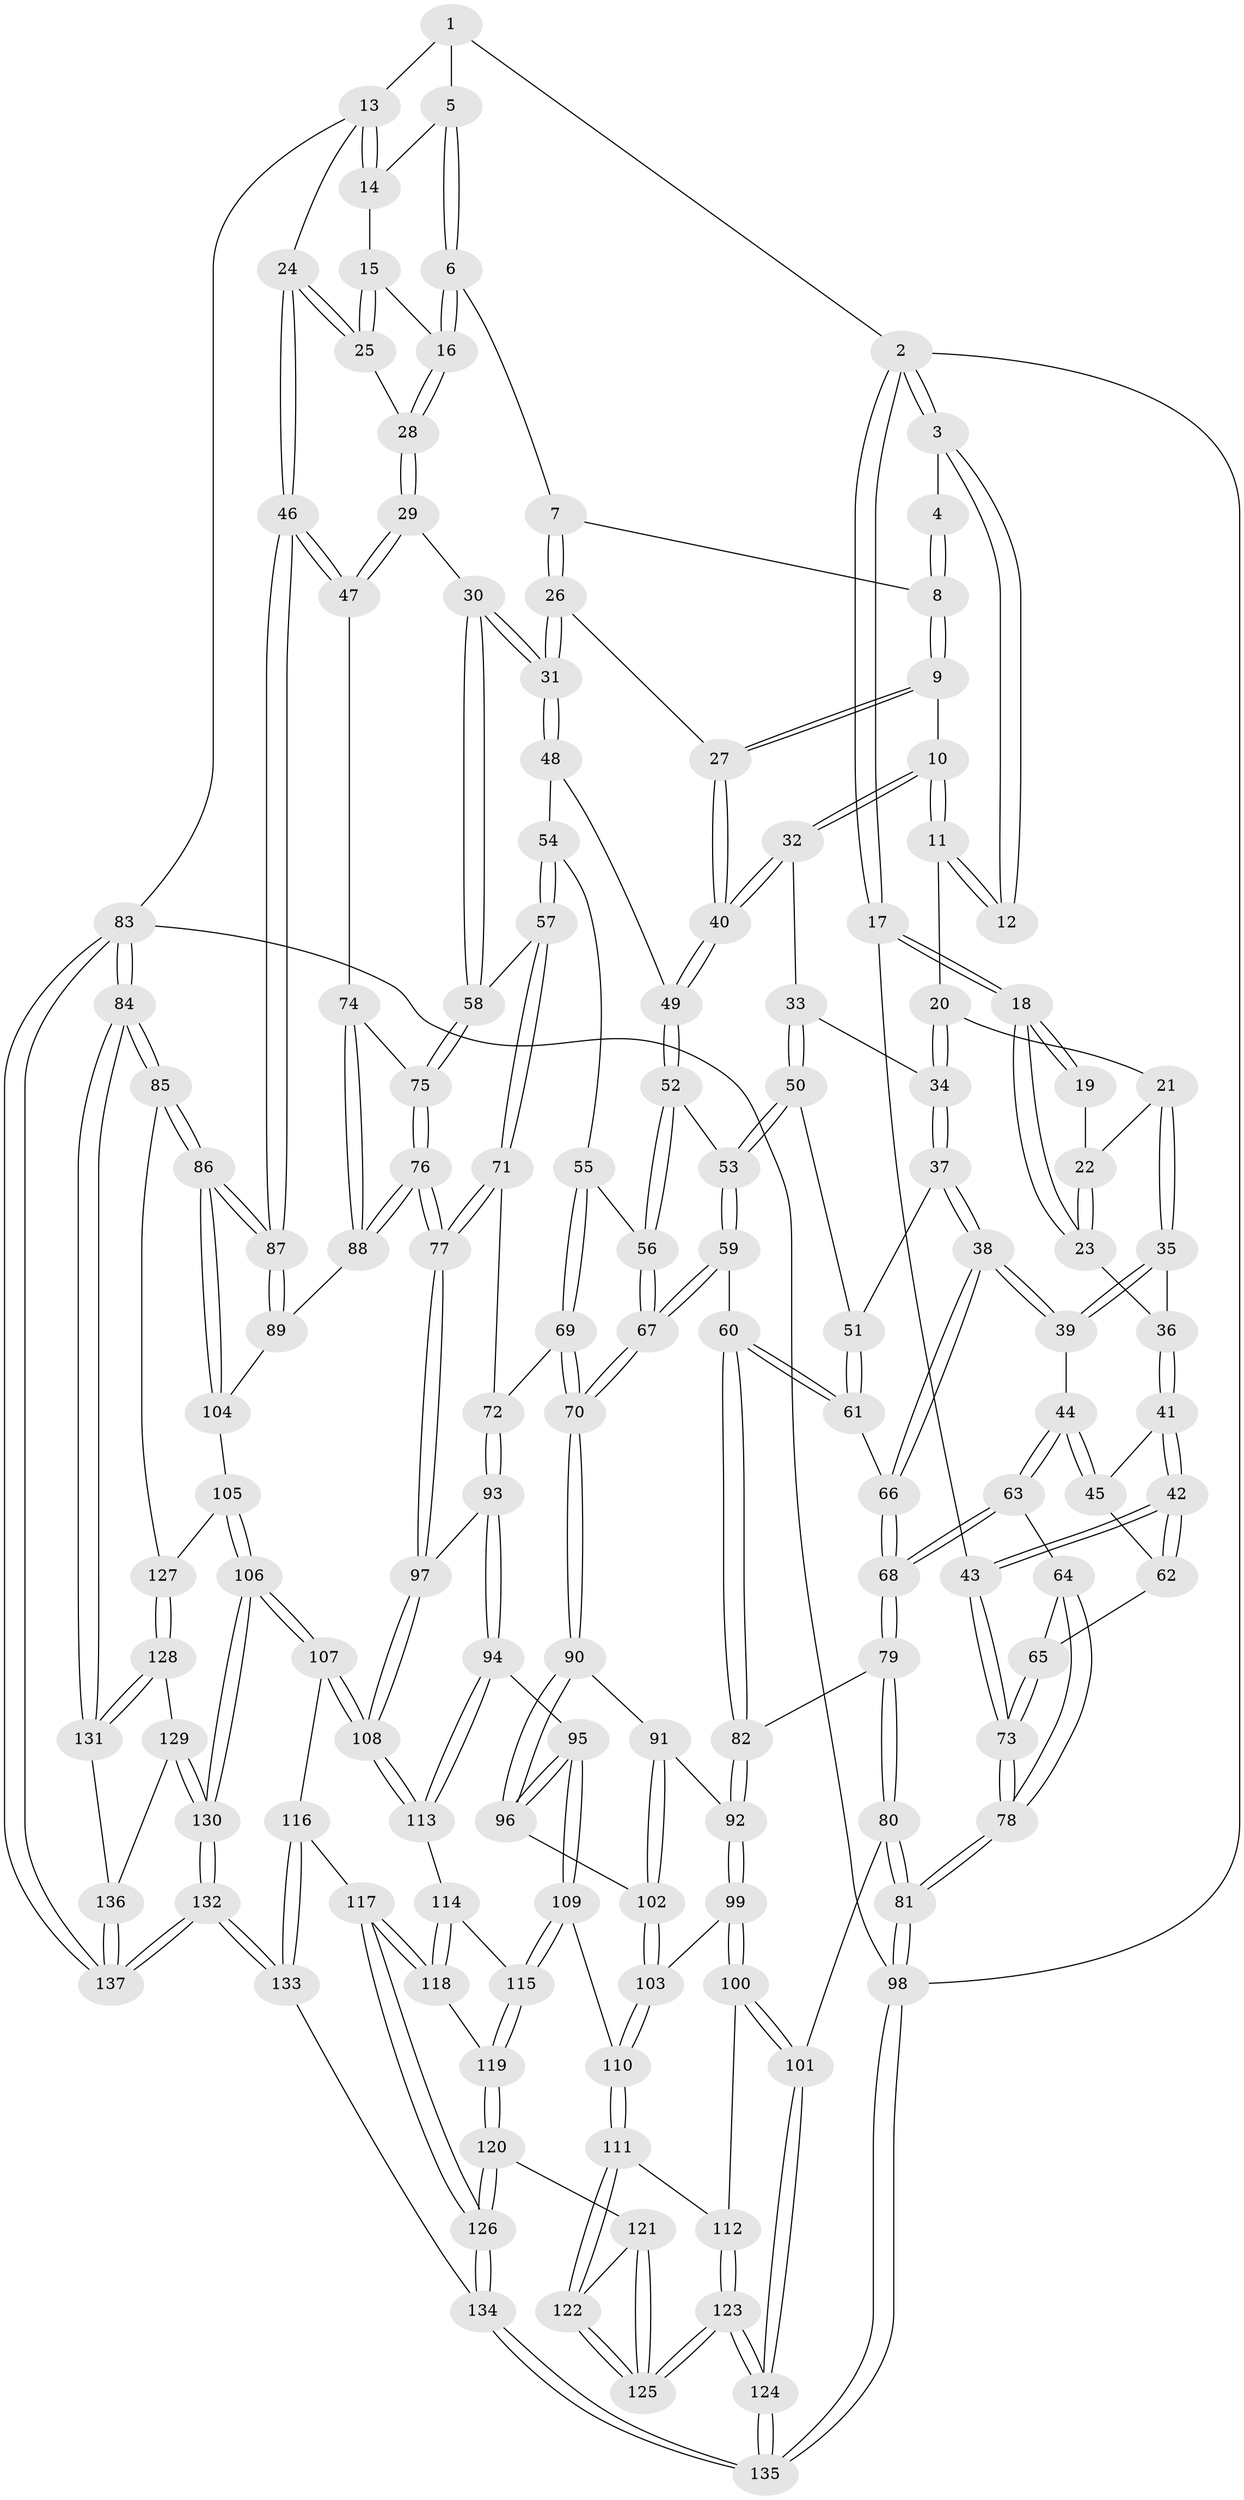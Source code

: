 // Generated by graph-tools (version 1.1) at 2025/11/02/27/25 16:11:53]
// undirected, 137 vertices, 339 edges
graph export_dot {
graph [start="1"]
  node [color=gray90,style=filled];
  1 [pos="+0.8530803649788778+0"];
  2 [pos="+0+0"];
  3 [pos="+0.24414702843248035+0"];
  4 [pos="+0.5871025538059783+0"];
  5 [pos="+0.8317535166572593+0.07394108674757276"];
  6 [pos="+0.7966365587894148+0.12077983829563543"];
  7 [pos="+0.7800104082836883+0.12776870899501483"];
  8 [pos="+0.588696347681973+0"];
  9 [pos="+0.5211344498900651+0.15333229860382303"];
  10 [pos="+0.4593577789394393+0.1616720832995454"];
  11 [pos="+0.2929618299889253+0.07454629802845077"];
  12 [pos="+0.25409185653024036+0"];
  13 [pos="+1+0.03387111124660105"];
  14 [pos="+0.9654202514201907+0.10226385588293023"];
  15 [pos="+0.932232230611054+0.19548763403094965"];
  16 [pos="+0.8563384756900606+0.18971948875985525"];
  17 [pos="+0+0.08753423945317026"];
  18 [pos="+0+0.10060520361599537"];
  19 [pos="+0.0964625708923071+0.10819837799526909"];
  20 [pos="+0.2573471290052534+0.17001353200446379"];
  21 [pos="+0.1385129674218621+0.2303220317660882"];
  22 [pos="+0.10314674817526026+0.17935274367458942"];
  23 [pos="+0+0.23107701712321133"];
  24 [pos="+1+0.32583997548347354"];
  25 [pos="+1+0.27606081464123555"];
  26 [pos="+0.6778665974808585+0.23813067621133494"];
  27 [pos="+0.5878745364571474+0.20844462580325723"];
  28 [pos="+0.8776849005179638+0.29489716941559635"];
  29 [pos="+0.7859162119099036+0.39150981272569674"];
  30 [pos="+0.7369206092325472+0.38688354018277427"];
  31 [pos="+0.7367441915371076+0.38659226792036583"];
  32 [pos="+0.4206020255309078+0.25766006452398077"];
  33 [pos="+0.3973294251697263+0.29979773024584333"];
  34 [pos="+0.26806956824459144+0.25027846661711006"];
  35 [pos="+0.1339585732975557+0.24463743239190897"];
  36 [pos="+0.04926556872863431+0.27144050172828604"];
  37 [pos="+0.21931676944096748+0.366780695129549"];
  38 [pos="+0.21113610041650693+0.37092187822297074"];
  39 [pos="+0.18715555476160525+0.3680971356646373"];
  40 [pos="+0.5269096219555532+0.33944532103668973"];
  41 [pos="+0.054861789018215264+0.32547398360882257"];
  42 [pos="+0+0.38035685784063505"];
  43 [pos="+0+0.388309171002497"];
  44 [pos="+0.1444604904885451+0.3845893817541385"];
  45 [pos="+0.10032586344804913+0.38644913524971897"];
  46 [pos="+1+0.5569141587880722"];
  47 [pos="+0.9358331642494028+0.4998666694324786"];
  48 [pos="+0.5537802681263495+0.3650877113143399"];
  49 [pos="+0.5249413441363373+0.3473720707216772"];
  50 [pos="+0.394080942625517+0.3593427954266796"];
  51 [pos="+0.3429921117150592+0.384104480457521"];
  52 [pos="+0.46137017522169566+0.3961011217131028"];
  53 [pos="+0.43211274932886395+0.38520294023870877"];
  54 [pos="+0.5630100743156564+0.42983869723247947"];
  55 [pos="+0.49156828807056296+0.431207394664416"];
  56 [pos="+0.47338827484564616+0.4168443759748316"];
  57 [pos="+0.6554670425373509+0.46907430702687913"];
  58 [pos="+0.719748560912444+0.4125012979757003"];
  59 [pos="+0.3713535043832709+0.5520484366857407"];
  60 [pos="+0.336799019976193+0.5358198474732669"];
  61 [pos="+0.33510850499754974+0.5321208729374208"];
  62 [pos="+0.09899935069139985+0.38754255201132204"];
  63 [pos="+0.13521861094376023+0.5430989349431583"];
  64 [pos="+0.13032346166458222+0.5414982885732952"];
  65 [pos="+0.04490445100250221+0.4654983112016824"];
  66 [pos="+0.2303243646021045+0.4577081320153828"];
  67 [pos="+0.4064538817312182+0.578473147157224"];
  68 [pos="+0.1656657446605303+0.5712069152008521"];
  69 [pos="+0.5391611230312466+0.555118913062006"];
  70 [pos="+0.41058748526715133+0.5835581099912126"];
  71 [pos="+0.6192534033089577+0.5327810443813469"];
  72 [pos="+0.5729904676621832+0.5622893736711269"];
  73 [pos="+0+0.5695787757946297"];
  74 [pos="+0.9148916564475582+0.5159616138051143"];
  75 [pos="+0.7588309283245143+0.5647140318517766"];
  76 [pos="+0.7539203260904352+0.6479655554719551"];
  77 [pos="+0.7453568179224577+0.6516346148416472"];
  78 [pos="+0+0.6176522307973312"];
  79 [pos="+0.16913833881670892+0.5806096501402936"];
  80 [pos="+0+0.7877082173526508"];
  81 [pos="+0+0.7875396443292604"];
  82 [pos="+0.205952214345011+0.6126459625595809"];
  83 [pos="+1+1"];
  84 [pos="+1+1"];
  85 [pos="+1+0.6568581446371342"];
  86 [pos="+1+0.6559230525031458"];
  87 [pos="+1+0.5949694326521822"];
  88 [pos="+0.773460335896402+0.6486733943561195"];
  89 [pos="+0.8178804295158609+0.6761907264264779"];
  90 [pos="+0.40527849421752393+0.6415151982696152"];
  91 [pos="+0.22912212349675784+0.6429012853827785"];
  92 [pos="+0.2094305235511435+0.6294804904596578"];
  93 [pos="+0.5744166288783921+0.5787954438613488"];
  94 [pos="+0.5362650926548141+0.7414060037859442"];
  95 [pos="+0.43850739017663537+0.718255835955585"];
  96 [pos="+0.4059921762487711+0.649986872009515"];
  97 [pos="+0.690845832399997+0.7256033144987618"];
  98 [pos="+0+1"];
  99 [pos="+0.17314715802802466+0.7056811667984454"];
  100 [pos="+0.10250287678691421+0.79930477683062"];
  101 [pos="+0.010586235445177184+0.8164989068665246"];
  102 [pos="+0.28916954016018426+0.7077865613781292"];
  103 [pos="+0.2878152001613722+0.7574847696600748"];
  104 [pos="+0.8308575320522527+0.7085926678388385"];
  105 [pos="+0.8770052763088314+0.8307270491771845"];
  106 [pos="+0.7529519229980546+0.8582483208283049"];
  107 [pos="+0.6908794922838124+0.8380532868078661"];
  108 [pos="+0.6654162365963091+0.7959447248877404"];
  109 [pos="+0.39642396451735507+0.776532617298366"];
  110 [pos="+0.2975886797752796+0.8047197739981464"];
  111 [pos="+0.27309947966856135+0.8380790585883091"];
  112 [pos="+0.1482159100575509+0.8154618639528757"];
  113 [pos="+0.5666381862923173+0.7702121367504678"];
  114 [pos="+0.5544129671949535+0.786521616487911"];
  115 [pos="+0.431446835640209+0.8630511399109705"];
  116 [pos="+0.6841952741214576+0.8485964134767578"];
  117 [pos="+0.5506759715716715+0.9589728138618313"];
  118 [pos="+0.5117318403197332+0.886126419970836"];
  119 [pos="+0.4313311201330269+0.881151745412825"];
  120 [pos="+0.41195137252666447+0.9152033208659247"];
  121 [pos="+0.3804075101129657+0.9125554436206865"];
  122 [pos="+0.27466824967324094+0.8429731850549663"];
  123 [pos="+0.23578466560761668+1"];
  124 [pos="+0.22705510388185712+1"];
  125 [pos="+0.23616287270598227+1"];
  126 [pos="+0.49494437377068173+1"];
  127 [pos="+0.8826593198432149+0.8314938540003294"];
  128 [pos="+0.9021962979576325+0.8857350879434942"];
  129 [pos="+0.8601149116540173+0.9694395291730584"];
  130 [pos="+0.7831041723447186+0.9954674457827576"];
  131 [pos="+0.9306505084060825+0.9269440109757415"];
  132 [pos="+0.7589170823832215+1"];
  133 [pos="+0.6383782371313602+1"];
  134 [pos="+0.4935589088164689+1"];
  135 [pos="+0.24213709671348432+1"];
  136 [pos="+0.8826521032645712+1"];
  137 [pos="+0.9002748708189431+1"];
  1 -- 2;
  1 -- 5;
  1 -- 13;
  2 -- 3;
  2 -- 3;
  2 -- 17;
  2 -- 17;
  2 -- 98;
  3 -- 4;
  3 -- 12;
  3 -- 12;
  4 -- 8;
  4 -- 8;
  5 -- 6;
  5 -- 6;
  5 -- 14;
  6 -- 7;
  6 -- 16;
  6 -- 16;
  7 -- 8;
  7 -- 26;
  7 -- 26;
  8 -- 9;
  8 -- 9;
  9 -- 10;
  9 -- 27;
  9 -- 27;
  10 -- 11;
  10 -- 11;
  10 -- 32;
  10 -- 32;
  11 -- 12;
  11 -- 12;
  11 -- 20;
  13 -- 14;
  13 -- 14;
  13 -- 24;
  13 -- 83;
  14 -- 15;
  15 -- 16;
  15 -- 25;
  15 -- 25;
  16 -- 28;
  16 -- 28;
  17 -- 18;
  17 -- 18;
  17 -- 43;
  18 -- 19;
  18 -- 19;
  18 -- 23;
  18 -- 23;
  19 -- 22;
  20 -- 21;
  20 -- 34;
  20 -- 34;
  21 -- 22;
  21 -- 35;
  21 -- 35;
  22 -- 23;
  22 -- 23;
  23 -- 36;
  24 -- 25;
  24 -- 25;
  24 -- 46;
  24 -- 46;
  25 -- 28;
  26 -- 27;
  26 -- 31;
  26 -- 31;
  27 -- 40;
  27 -- 40;
  28 -- 29;
  28 -- 29;
  29 -- 30;
  29 -- 47;
  29 -- 47;
  30 -- 31;
  30 -- 31;
  30 -- 58;
  30 -- 58;
  31 -- 48;
  31 -- 48;
  32 -- 33;
  32 -- 40;
  32 -- 40;
  33 -- 34;
  33 -- 50;
  33 -- 50;
  34 -- 37;
  34 -- 37;
  35 -- 36;
  35 -- 39;
  35 -- 39;
  36 -- 41;
  36 -- 41;
  37 -- 38;
  37 -- 38;
  37 -- 51;
  38 -- 39;
  38 -- 39;
  38 -- 66;
  38 -- 66;
  39 -- 44;
  40 -- 49;
  40 -- 49;
  41 -- 42;
  41 -- 42;
  41 -- 45;
  42 -- 43;
  42 -- 43;
  42 -- 62;
  42 -- 62;
  43 -- 73;
  43 -- 73;
  44 -- 45;
  44 -- 45;
  44 -- 63;
  44 -- 63;
  45 -- 62;
  46 -- 47;
  46 -- 47;
  46 -- 87;
  46 -- 87;
  47 -- 74;
  48 -- 49;
  48 -- 54;
  49 -- 52;
  49 -- 52;
  50 -- 51;
  50 -- 53;
  50 -- 53;
  51 -- 61;
  51 -- 61;
  52 -- 53;
  52 -- 56;
  52 -- 56;
  53 -- 59;
  53 -- 59;
  54 -- 55;
  54 -- 57;
  54 -- 57;
  55 -- 56;
  55 -- 69;
  55 -- 69;
  56 -- 67;
  56 -- 67;
  57 -- 58;
  57 -- 71;
  57 -- 71;
  58 -- 75;
  58 -- 75;
  59 -- 60;
  59 -- 67;
  59 -- 67;
  60 -- 61;
  60 -- 61;
  60 -- 82;
  60 -- 82;
  61 -- 66;
  62 -- 65;
  63 -- 64;
  63 -- 68;
  63 -- 68;
  64 -- 65;
  64 -- 78;
  64 -- 78;
  65 -- 73;
  65 -- 73;
  66 -- 68;
  66 -- 68;
  67 -- 70;
  67 -- 70;
  68 -- 79;
  68 -- 79;
  69 -- 70;
  69 -- 70;
  69 -- 72;
  70 -- 90;
  70 -- 90;
  71 -- 72;
  71 -- 77;
  71 -- 77;
  72 -- 93;
  72 -- 93;
  73 -- 78;
  73 -- 78;
  74 -- 75;
  74 -- 88;
  74 -- 88;
  75 -- 76;
  75 -- 76;
  76 -- 77;
  76 -- 77;
  76 -- 88;
  76 -- 88;
  77 -- 97;
  77 -- 97;
  78 -- 81;
  78 -- 81;
  79 -- 80;
  79 -- 80;
  79 -- 82;
  80 -- 81;
  80 -- 81;
  80 -- 101;
  81 -- 98;
  81 -- 98;
  82 -- 92;
  82 -- 92;
  83 -- 84;
  83 -- 84;
  83 -- 137;
  83 -- 137;
  83 -- 98;
  84 -- 85;
  84 -- 85;
  84 -- 131;
  84 -- 131;
  85 -- 86;
  85 -- 86;
  85 -- 127;
  86 -- 87;
  86 -- 87;
  86 -- 104;
  86 -- 104;
  87 -- 89;
  87 -- 89;
  88 -- 89;
  89 -- 104;
  90 -- 91;
  90 -- 96;
  90 -- 96;
  91 -- 92;
  91 -- 102;
  91 -- 102;
  92 -- 99;
  92 -- 99;
  93 -- 94;
  93 -- 94;
  93 -- 97;
  94 -- 95;
  94 -- 113;
  94 -- 113;
  95 -- 96;
  95 -- 96;
  95 -- 109;
  95 -- 109;
  96 -- 102;
  97 -- 108;
  97 -- 108;
  98 -- 135;
  98 -- 135;
  99 -- 100;
  99 -- 100;
  99 -- 103;
  100 -- 101;
  100 -- 101;
  100 -- 112;
  101 -- 124;
  101 -- 124;
  102 -- 103;
  102 -- 103;
  103 -- 110;
  103 -- 110;
  104 -- 105;
  105 -- 106;
  105 -- 106;
  105 -- 127;
  106 -- 107;
  106 -- 107;
  106 -- 130;
  106 -- 130;
  107 -- 108;
  107 -- 108;
  107 -- 116;
  108 -- 113;
  108 -- 113;
  109 -- 110;
  109 -- 115;
  109 -- 115;
  110 -- 111;
  110 -- 111;
  111 -- 112;
  111 -- 122;
  111 -- 122;
  112 -- 123;
  112 -- 123;
  113 -- 114;
  114 -- 115;
  114 -- 118;
  114 -- 118;
  115 -- 119;
  115 -- 119;
  116 -- 117;
  116 -- 133;
  116 -- 133;
  117 -- 118;
  117 -- 118;
  117 -- 126;
  117 -- 126;
  118 -- 119;
  119 -- 120;
  119 -- 120;
  120 -- 121;
  120 -- 126;
  120 -- 126;
  121 -- 122;
  121 -- 125;
  121 -- 125;
  122 -- 125;
  122 -- 125;
  123 -- 124;
  123 -- 124;
  123 -- 125;
  123 -- 125;
  124 -- 135;
  124 -- 135;
  126 -- 134;
  126 -- 134;
  127 -- 128;
  127 -- 128;
  128 -- 129;
  128 -- 131;
  128 -- 131;
  129 -- 130;
  129 -- 130;
  129 -- 136;
  130 -- 132;
  130 -- 132;
  131 -- 136;
  132 -- 133;
  132 -- 133;
  132 -- 137;
  132 -- 137;
  133 -- 134;
  134 -- 135;
  134 -- 135;
  136 -- 137;
  136 -- 137;
}

